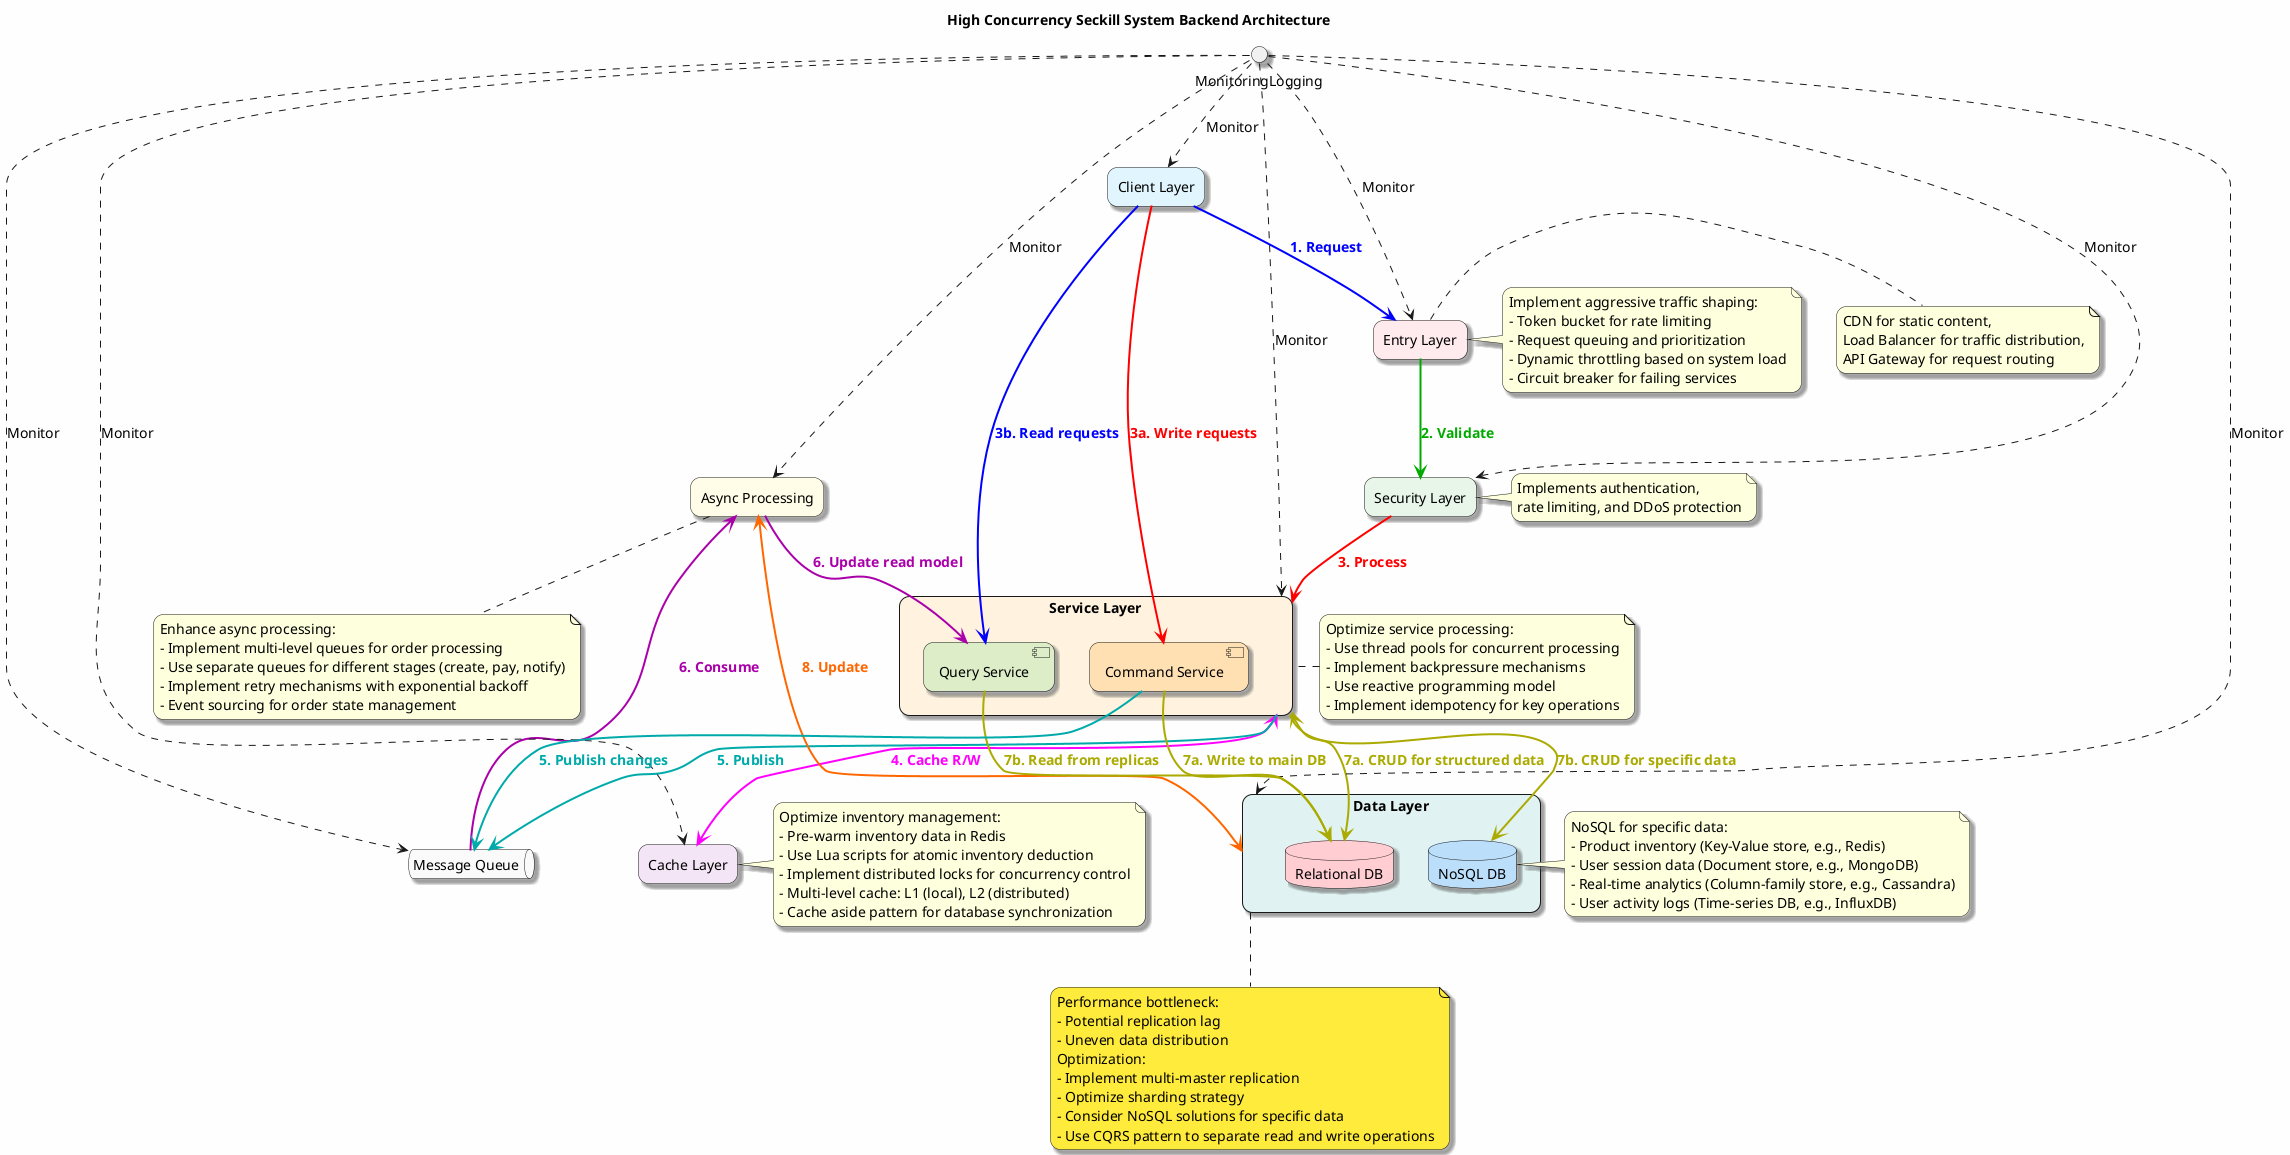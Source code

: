 @startuml High Concurrency Seckill System Backend Architecture

!define RECTANGLE class
!pragma layout dot

skinparam backgroundColor #FEFEFE
skinparam handwritten false
skinparam defaultFontName Arial
skinparam defaultFontSize 14
skinparam roundcorner 20
skinparam shadowing true

title High Concurrency Seckill System Backend Architecture

rectangle "Client Layer" as ClientLayer #E1F5FE
rectangle "Entry Layer" as EntryLayer #FFEBEE
rectangle "Security Layer" as SecurityLayer #E8F5E9
rectangle "Service Layer" as ServiceLayer #FFF3E0 {
    component "Command Service" as CommandService #FFE0B2
    component "Query Service" as QueryService #DCEDC8
}

rectangle "Cache Layer" as CacheLayer #F3E5F5
queue "Message Queue" as MessageQueue #FAFAFA
rectangle "Async Processing" as AsyncProcessing #FFFDE7
rectangle "Data Layer" as DataLayer #E0F2F1 {
    database "Relational DB" as RDB #FFCDD2
    database "NoSQL DB" as NoDB #BBDEFB
}

note right of NoDB
  NoSQL for specific data:
  - Product inventory (Key-Value store, e.g., Redis)
  - User session data (Document store, e.g., MongoDB)
  - Real-time analytics (Column-family store, e.g., Cassandra)
  - User activity logs (Time-series DB, e.g., InfluxDB)
end note

ClientLayer -[#0000FF,thickness=2]-> EntryLayer : "<color:#0000FF><b>1. Request</b></color>"
EntryLayer -[#00AA00,thickness=2]-> SecurityLayer : "<color:#00AA00><b>2. Validate</b></color>"
SecurityLayer -[#FF0000,thickness=2]-> ServiceLayer : "<color:#FF0000><b>3. Process</b></color>"
ServiceLayer <-[#FF00FF,thickness=2]-> CacheLayer : "<color:#FF00FF><b>4. Cache R/W</b></color>"
ServiceLayer -[#00AAAA,thickness=2]-> MessageQueue : "<color:#00AAAA><b>5. Publish</b></color>"
AsyncProcessing <-[#AA00AA,thickness=2]- MessageQueue : "<color:#AA00AA><b>6. Consume</b></color>"
ServiceLayer <-[#AAAA00,thickness=2]-> RDB : "<color:#AAAA00><b>7a. CRUD for structured data</b></color>"
ServiceLayer -[#AAAA00,thickness=2]-> NoDB : "<color:#AAAA00><b>7b. CRUD for specific data</b></color>"
AsyncProcessing <-[#FF6600,thickness=2]-> DataLayer : "<color:#FF6600><b>8. Update</b></color>"

MonitoringLogging ..> ClientLayer : "Monitor"
MonitoringLogging ..> EntryLayer : "Monitor"
MonitoringLogging ..> SecurityLayer : "Monitor"
MonitoringLogging ..> ServiceLayer : "Monitor"
MonitoringLogging ..> CacheLayer : "Monitor"
MonitoringLogging ..> MessageQueue : "Monitor"
MonitoringLogging ..> AsyncProcessing : "Monitor"
MonitoringLogging ..> DataLayer : "Monitor"

note right of EntryLayer
  CDN for static content,
  Load Balancer for traffic distribution,
  API Gateway for request routing
end note

note right of SecurityLayer
  Implements authentication,
  rate limiting, and DDoS protection
end note

note right of CacheLayer
  Optimize inventory management:
  - Pre-warm inventory data in Redis
  - Use Lua scripts for atomic inventory deduction
  - Implement distributed locks for concurrency control
  - Multi-level cache: L1 (local), L2 (distributed)
  - Cache aside pattern for database synchronization
end note

note bottom of AsyncProcessing
  Enhance async processing:
  - Implement multi-level queues for order processing
  - Use separate queues for different stages (create, pay, notify)
  - Implement retry mechanisms with exponential backoff
  - Event sourcing for order state management
end note

note bottom of DataLayer #FFEB3B
  Performance bottleneck:
  - Potential replication lag
  - Uneven data distribution
  Optimization:
  - Implement multi-master replication
  - Optimize sharding strategy
  - Consider NoSQL solutions for specific data
  - Use CQRS pattern to separate read and write operations
end note

note right of EntryLayer
  Implement aggressive traffic shaping:
  - Token bucket for rate limiting
  - Request queuing and prioritization
  - Dynamic throttling based on system load
  - Circuit breaker for failing services
end note

note left of ServiceLayer
  Optimize service processing:
  - Use thread pools for concurrent processing
  - Implement backpressure mechanisms
  - Use reactive programming model
  - Implement idempotency for key operations
end note

ClientLayer -[#FF0000,thickness=2]-> CommandService : "<color:#FF0000><b>3a. Write requests</b></color>"
ClientLayer -[#0000FF,thickness=2]-> QueryService : "<color:#0000FF><b>3b. Read requests</b></color>"

CommandService -[#AAAA00,thickness=2]-> RDB : "<color:#AAAA00><b>7a. Write to main DB</b></color>"
QueryService -[#AAAA00,thickness=2]-> RDB : "<color:#AAAA00><b>7b. Read from replicas</b></color>"

CommandService -[#00AAAA,thickness=2]-> MessageQueue : "<color:#00AAAA><b>5. Publish changes</b></color>"
AsyncProcessing -[#AA00AA,thickness=2]-> QueryService : "<color:#AA00AA><b>6. Update read model</b></color>"

@enduml
